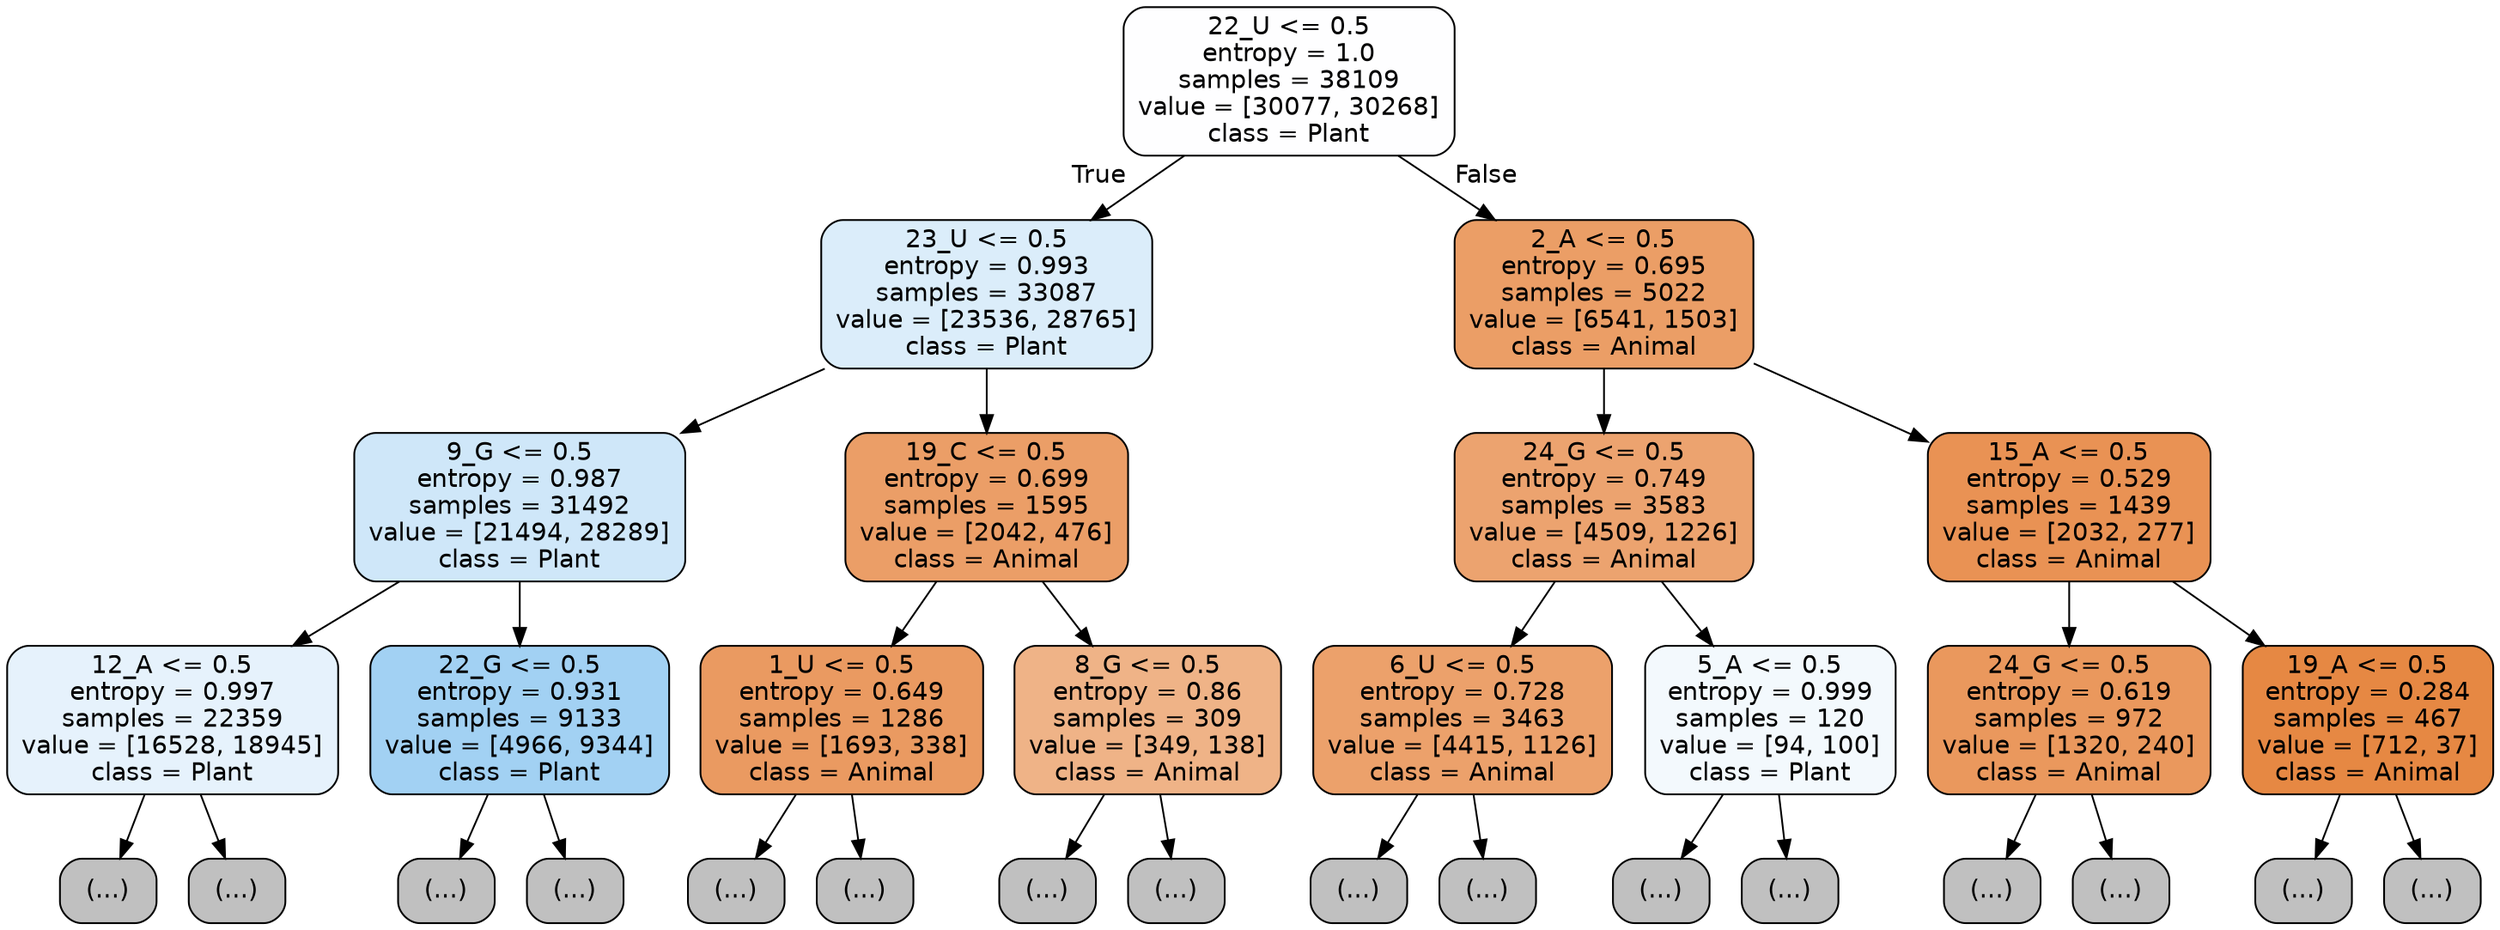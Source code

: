 digraph Tree {
node [shape=box, style="filled, rounded", color="black", fontname="helvetica"] ;
edge [fontname="helvetica"] ;
0 [label="22_U <= 0.5\nentropy = 1.0\nsamples = 38109\nvalue = [30077, 30268]\nclass = Plant", fillcolor="#fefeff"] ;
1 [label="23_U <= 0.5\nentropy = 0.993\nsamples = 33087\nvalue = [23536, 28765]\nclass = Plant", fillcolor="#dbedfa"] ;
0 -> 1 [labeldistance=2.5, labelangle=45, headlabel="True"] ;
2 [label="9_G <= 0.5\nentropy = 0.987\nsamples = 31492\nvalue = [21494, 28289]\nclass = Plant", fillcolor="#cfe7f9"] ;
1 -> 2 ;
3 [label="12_A <= 0.5\nentropy = 0.997\nsamples = 22359\nvalue = [16528, 18945]\nclass = Plant", fillcolor="#e6f2fc"] ;
2 -> 3 ;
4 [label="(...)", fillcolor="#C0C0C0"] ;
3 -> 4 ;
8107 [label="(...)", fillcolor="#C0C0C0"] ;
3 -> 8107 ;
10744 [label="22_G <= 0.5\nentropy = 0.931\nsamples = 9133\nvalue = [4966, 9344]\nclass = Plant", fillcolor="#a2d1f3"] ;
2 -> 10744 ;
10745 [label="(...)", fillcolor="#C0C0C0"] ;
10744 -> 10745 ;
13968 [label="(...)", fillcolor="#C0C0C0"] ;
10744 -> 13968 ;
14451 [label="19_C <= 0.5\nentropy = 0.699\nsamples = 1595\nvalue = [2042, 476]\nclass = Animal", fillcolor="#eb9e67"] ;
1 -> 14451 ;
14452 [label="1_U <= 0.5\nentropy = 0.649\nsamples = 1286\nvalue = [1693, 338]\nclass = Animal", fillcolor="#ea9a61"] ;
14451 -> 14452 ;
14453 [label="(...)", fillcolor="#C0C0C0"] ;
14452 -> 14453 ;
14736 [label="(...)", fillcolor="#C0C0C0"] ;
14452 -> 14736 ;
14893 [label="8_G <= 0.5\nentropy = 0.86\nsamples = 309\nvalue = [349, 138]\nclass = Animal", fillcolor="#efb387"] ;
14451 -> 14893 ;
14894 [label="(...)", fillcolor="#C0C0C0"] ;
14893 -> 14894 ;
15007 [label="(...)", fillcolor="#C0C0C0"] ;
14893 -> 15007 ;
15052 [label="2_A <= 0.5\nentropy = 0.695\nsamples = 5022\nvalue = [6541, 1503]\nclass = Animal", fillcolor="#eb9e66"] ;
0 -> 15052 [labeldistance=2.5, labelangle=-45, headlabel="False"] ;
15053 [label="24_G <= 0.5\nentropy = 0.749\nsamples = 3583\nvalue = [4509, 1226]\nclass = Animal", fillcolor="#eca36f"] ;
15052 -> 15053 ;
15054 [label="6_U <= 0.5\nentropy = 0.728\nsamples = 3463\nvalue = [4415, 1126]\nclass = Animal", fillcolor="#eca16b"] ;
15053 -> 15054 ;
15055 [label="(...)", fillcolor="#C0C0C0"] ;
15054 -> 15055 ;
16066 [label="(...)", fillcolor="#C0C0C0"] ;
15054 -> 16066 ;
16473 [label="5_A <= 0.5\nentropy = 0.999\nsamples = 120\nvalue = [94, 100]\nclass = Plant", fillcolor="#f3f9fd"] ;
15053 -> 16473 ;
16474 [label="(...)", fillcolor="#C0C0C0"] ;
16473 -> 16474 ;
16529 [label="(...)", fillcolor="#C0C0C0"] ;
16473 -> 16529 ;
16532 [label="15_A <= 0.5\nentropy = 0.529\nsamples = 1439\nvalue = [2032, 277]\nclass = Animal", fillcolor="#e99254"] ;
15052 -> 16532 ;
16533 [label="24_G <= 0.5\nentropy = 0.619\nsamples = 972\nvalue = [1320, 240]\nclass = Animal", fillcolor="#ea985d"] ;
16532 -> 16533 ;
16534 [label="(...)", fillcolor="#C0C0C0"] ;
16533 -> 16534 ;
16889 [label="(...)", fillcolor="#C0C0C0"] ;
16533 -> 16889 ;
16910 [label="19_A <= 0.5\nentropy = 0.284\nsamples = 467\nvalue = [712, 37]\nclass = Animal", fillcolor="#e68843"] ;
16532 -> 16910 ;
16911 [label="(...)", fillcolor="#C0C0C0"] ;
16910 -> 16911 ;
16970 [label="(...)", fillcolor="#C0C0C0"] ;
16910 -> 16970 ;
}